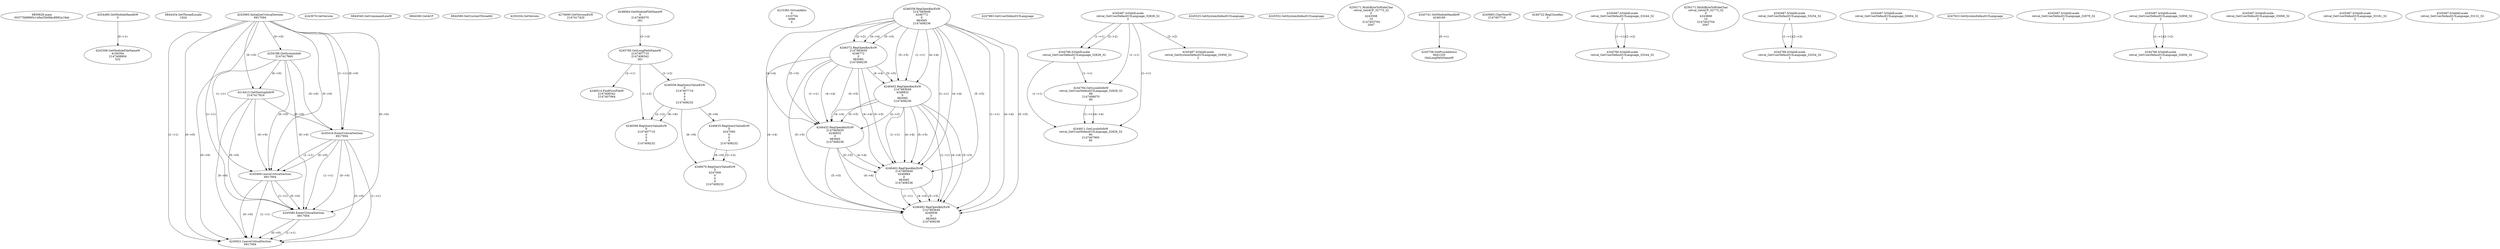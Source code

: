 // Global SCDG with merge call
digraph {
	0 [label="6850628.main
003778d9885c149a25b06bc8982a19ab"]
	1 [label="4254480.GetModuleHandleW
0"]
	2 [label="6844434.SetThreadLocale
1024"]
	3 [label="4243965.InitializeCriticalSection
6917004"]
	4 [label="4243979.GetVersion
"]
	5 [label="4250188.GetSystemInfo
2147417660"]
	3 -> 5 [label="(0-->0)"]
	6 [label="6844540.GetCommandLineW
"]
	7 [label="4214413.GetStartupInfoW
2147417624"]
	3 -> 7 [label="(0-->0)"]
	5 -> 7 [label="(0-->0)"]
	8 [label="6844560.GetACP
"]
	9 [label="6844580.GetCurrentThreadId
"]
	10 [label="4250204.GetVersion
"]
	11 [label="4276690.GetVersionExW
2147417420"]
	12 [label="4243306.GetModuleFileNameW
4194304
2147408904
522"]
	1 -> 12 [label="(0-->1)"]
	13 [label="4248064.GetModuleFileNameW
0
2147408370
261"]
	14 [label="4215383.VirtualAlloc
0
1310704
4096
4"]
	15 [label="4246338.RegOpenKeyExW
2147483649
4246772
0
983065
2147408236"]
	16 [label="4246372.RegOpenKeyExW
2147483650
4246772
0
983065
2147408236"]
	15 -> 16 [label="(2-->2)"]
	15 -> 16 [label="(4-->4)"]
	15 -> 16 [label="(5-->5)"]
	17 [label="4246402.RegOpenKeyExW
2147483649
4246832
0
983065
2147408236"]
	15 -> 17 [label="(1-->1)"]
	15 -> 17 [label="(4-->4)"]
	16 -> 17 [label="(4-->4)"]
	15 -> 17 [label="(5-->5)"]
	16 -> 17 [label="(5-->5)"]
	18 [label="4246432.RegOpenKeyExW
2147483650
4246832
0
983065
2147408236"]
	16 -> 18 [label="(1-->1)"]
	17 -> 18 [label="(2-->2)"]
	15 -> 18 [label="(4-->4)"]
	16 -> 18 [label="(4-->4)"]
	17 -> 18 [label="(4-->4)"]
	15 -> 18 [label="(5-->5)"]
	16 -> 18 [label="(5-->5)"]
	17 -> 18 [label="(5-->5)"]
	19 [label="4246462.RegOpenKeyExW
2147483649
4246884
0
983065
2147408236"]
	15 -> 19 [label="(1-->1)"]
	17 -> 19 [label="(1-->1)"]
	15 -> 19 [label="(4-->4)"]
	16 -> 19 [label="(4-->4)"]
	17 -> 19 [label="(4-->4)"]
	18 -> 19 [label="(4-->4)"]
	15 -> 19 [label="(5-->5)"]
	16 -> 19 [label="(5-->5)"]
	17 -> 19 [label="(5-->5)"]
	18 -> 19 [label="(5-->5)"]
	20 [label="4246492.RegOpenKeyExW
2147483649
4246936
0
983065
2147408236"]
	15 -> 20 [label="(1-->1)"]
	17 -> 20 [label="(1-->1)"]
	19 -> 20 [label="(1-->1)"]
	15 -> 20 [label="(4-->4)"]
	16 -> 20 [label="(4-->4)"]
	17 -> 20 [label="(4-->4)"]
	18 -> 20 [label="(4-->4)"]
	19 -> 20 [label="(4-->4)"]
	15 -> 20 [label="(5-->5)"]
	16 -> 20 [label="(5-->5)"]
	17 -> 20 [label="(5-->5)"]
	18 -> 20 [label="(5-->5)"]
	19 -> 20 [label="(5-->5)"]
	21 [label="4247883.GetUserDefaultUILanguage
"]
	22 [label="4245418.EnterCriticalSection
6917004"]
	3 -> 22 [label="(1-->1)"]
	3 -> 22 [label="(0-->0)"]
	5 -> 22 [label="(0-->0)"]
	7 -> 22 [label="(0-->0)"]
	23 [label="4245469.LeaveCriticalSection
6917004"]
	3 -> 23 [label="(1-->1)"]
	22 -> 23 [label="(1-->1)"]
	3 -> 23 [label="(0-->0)"]
	5 -> 23 [label="(0-->0)"]
	7 -> 23 [label="(0-->0)"]
	22 -> 23 [label="(0-->0)"]
	24 [label="4245487.IsValidLocale
retval_GetUserDefaultUILanguage_32828_32
2"]
	25 [label="4244766.IsValidLocale
retval_GetUserDefaultUILanguage_32828_32
2"]
	24 -> 25 [label="(1-->1)"]
	24 -> 25 [label="(2-->2)"]
	26 [label="4244794.GetLocaleInfoW
retval_GetUserDefaultUILanguage_32828_32
89
2147408070
85"]
	24 -> 26 [label="(1-->1)"]
	25 -> 26 [label="(1-->1)"]
	27 [label="4244811.GetLocaleInfoW
retval_GetUserDefaultUILanguage_32828_32
90
2147407900
85"]
	24 -> 27 [label="(1-->1)"]
	25 -> 27 [label="(1-->1)"]
	26 -> 27 [label="(1-->1)"]
	26 -> 27 [label="(4-->4)"]
	28 [label="4245525.GetSystemDefaultUILanguage
"]
	29 [label="4245552.GetSystemDefaultUILanguage
"]
	30 [label="4250171.MultiByteToWideChar
retval_GetACP_32773_32
0
4243508
10
2147403704
2047"]
	31 [label="4245741.GetModuleHandleW
4246160"]
	32 [label="4245758.GetProcAddress
9441320
GetLongPathNameW"]
	31 -> 32 [label="(0-->1)"]
	33 [label="4245785.GetLongPathNameW
2147407710
2147406542
261"]
	13 -> 33 [label="(3-->3)"]
	34 [label="4245683.CharNextW
2147407716"]
	35 [label="4246014.FindFirstFileW
2147406542
2147407064"]
	33 -> 35 [label="(2-->1)"]
	36 [label="4246556.RegQueryValueExW
0
2147407710
0
0
0
2147408232"]
	33 -> 36 [label="(1-->2)"]
	37 [label="4246635.RegQueryValueExW
0
4247000
0
0
0
2147408232"]
	36 -> 37 [label="(6-->6)"]
	38 [label="4246722.RegCloseKey
0"]
	39 [label="4245487.IsValidLocale
retval_GetUserDefaultUILanguage_33244_32
2"]
	40 [label="4244766.IsValidLocale
retval_GetUserDefaultUILanguage_33244_32
2"]
	39 -> 40 [label="(1-->1)"]
	39 -> 40 [label="(2-->2)"]
	41 [label="4250171.MultiByteToWideChar
retval_GetACP_32773_32
0
4243868
10
2147403704
2047"]
	42 [label="4246599.RegQueryValueExW
0
2147407710
0
0
0
2147408232"]
	33 -> 42 [label="(1-->2)"]
	36 -> 42 [label="(2-->2)"]
	36 -> 42 [label="(6-->6)"]
	43 [label="4245487.IsValidLocale
retval_GetUserDefaultUILanguage_33254_32
2"]
	44 [label="4244766.IsValidLocale
retval_GetUserDefaultUILanguage_33254_32
2"]
	43 -> 44 [label="(1-->1)"]
	43 -> 44 [label="(2-->2)"]
	45 [label="4246676.RegQueryValueExW
0
4247000
0
0
0
2147408232"]
	37 -> 45 [label="(2-->2)"]
	36 -> 45 [label="(6-->6)"]
	37 -> 45 [label="(6-->6)"]
	46 [label="4245487.IsValidLocale
retval_GetUserDefaultUILanguage_33004_32
2"]
	47 [label="4245580.EnterCriticalSection
6917004"]
	3 -> 47 [label="(1-->1)"]
	22 -> 47 [label="(1-->1)"]
	23 -> 47 [label="(1-->1)"]
	3 -> 47 [label="(0-->0)"]
	5 -> 47 [label="(0-->0)"]
	7 -> 47 [label="(0-->0)"]
	22 -> 47 [label="(0-->0)"]
	23 -> 47 [label="(0-->0)"]
	48 [label="4245621.LeaveCriticalSection
6917004"]
	3 -> 48 [label="(1-->1)"]
	22 -> 48 [label="(1-->1)"]
	23 -> 48 [label="(1-->1)"]
	47 -> 48 [label="(1-->1)"]
	3 -> 48 [label="(0-->0)"]
	5 -> 48 [label="(0-->0)"]
	7 -> 48 [label="(0-->0)"]
	22 -> 48 [label="(0-->0)"]
	23 -> 48 [label="(0-->0)"]
	47 -> 48 [label="(0-->0)"]
	49 [label="4247923.GetSystemDefaultUILanguage
"]
	50 [label="4245487.IsValidLocale
retval_GetSystemDefaultUILanguage_32956_32
2"]
	24 -> 50 [label="(2-->2)"]
	51 [label="4245487.IsValidLocale
retval_GetUserDefaultUILanguage_32979_32
2"]
	52 [label="4245487.IsValidLocale
retval_GetUserDefaultUILanguage_32856_32
2"]
	53 [label="4245487.IsValidLocale
retval_GetUserDefaultUILanguage_33008_32
2"]
	54 [label="4244766.IsValidLocale
retval_GetUserDefaultUILanguage_32856_32
2"]
	52 -> 54 [label="(1-->1)"]
	52 -> 54 [label="(2-->2)"]
	55 [label="4245487.IsValidLocale
retval_GetUserDefaultUILanguage_33181_32
2"]
	56 [label="4245487.IsValidLocale
retval_GetUserDefaultUILanguage_33131_32
2"]
}
